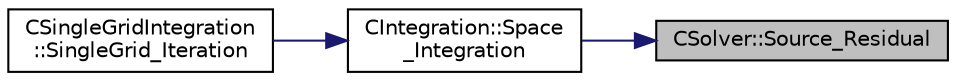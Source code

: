 digraph "CSolver::Source_Residual"
{
 // LATEX_PDF_SIZE
  edge [fontname="Helvetica",fontsize="10",labelfontname="Helvetica",labelfontsize="10"];
  node [fontname="Helvetica",fontsize="10",shape=record];
  rankdir="RL";
  Node1 [label="CSolver::Source_Residual",height=0.2,width=0.4,color="black", fillcolor="grey75", style="filled", fontcolor="black",tooltip="A virtual member."];
  Node1 -> Node2 [dir="back",color="midnightblue",fontsize="10",style="solid",fontname="Helvetica"];
  Node2 [label="CIntegration::Space\l_Integration",height=0.2,width=0.4,color="black", fillcolor="white", style="filled",URL="$classCIntegration.html#af7aa23ef26b19cb2e73a8df6c7924d91",tooltip="Do the space integration of the numerical system."];
  Node2 -> Node3 [dir="back",color="midnightblue",fontsize="10",style="solid",fontname="Helvetica"];
  Node3 [label="CSingleGridIntegration\l::SingleGrid_Iteration",height=0.2,width=0.4,color="black", fillcolor="white", style="filled",URL="$classCSingleGridIntegration.html#a62ebec93c34c032bcfacc24f8613fd9b",tooltip="Do the numerical integration (implicit) of the turbulence solver."];
}

